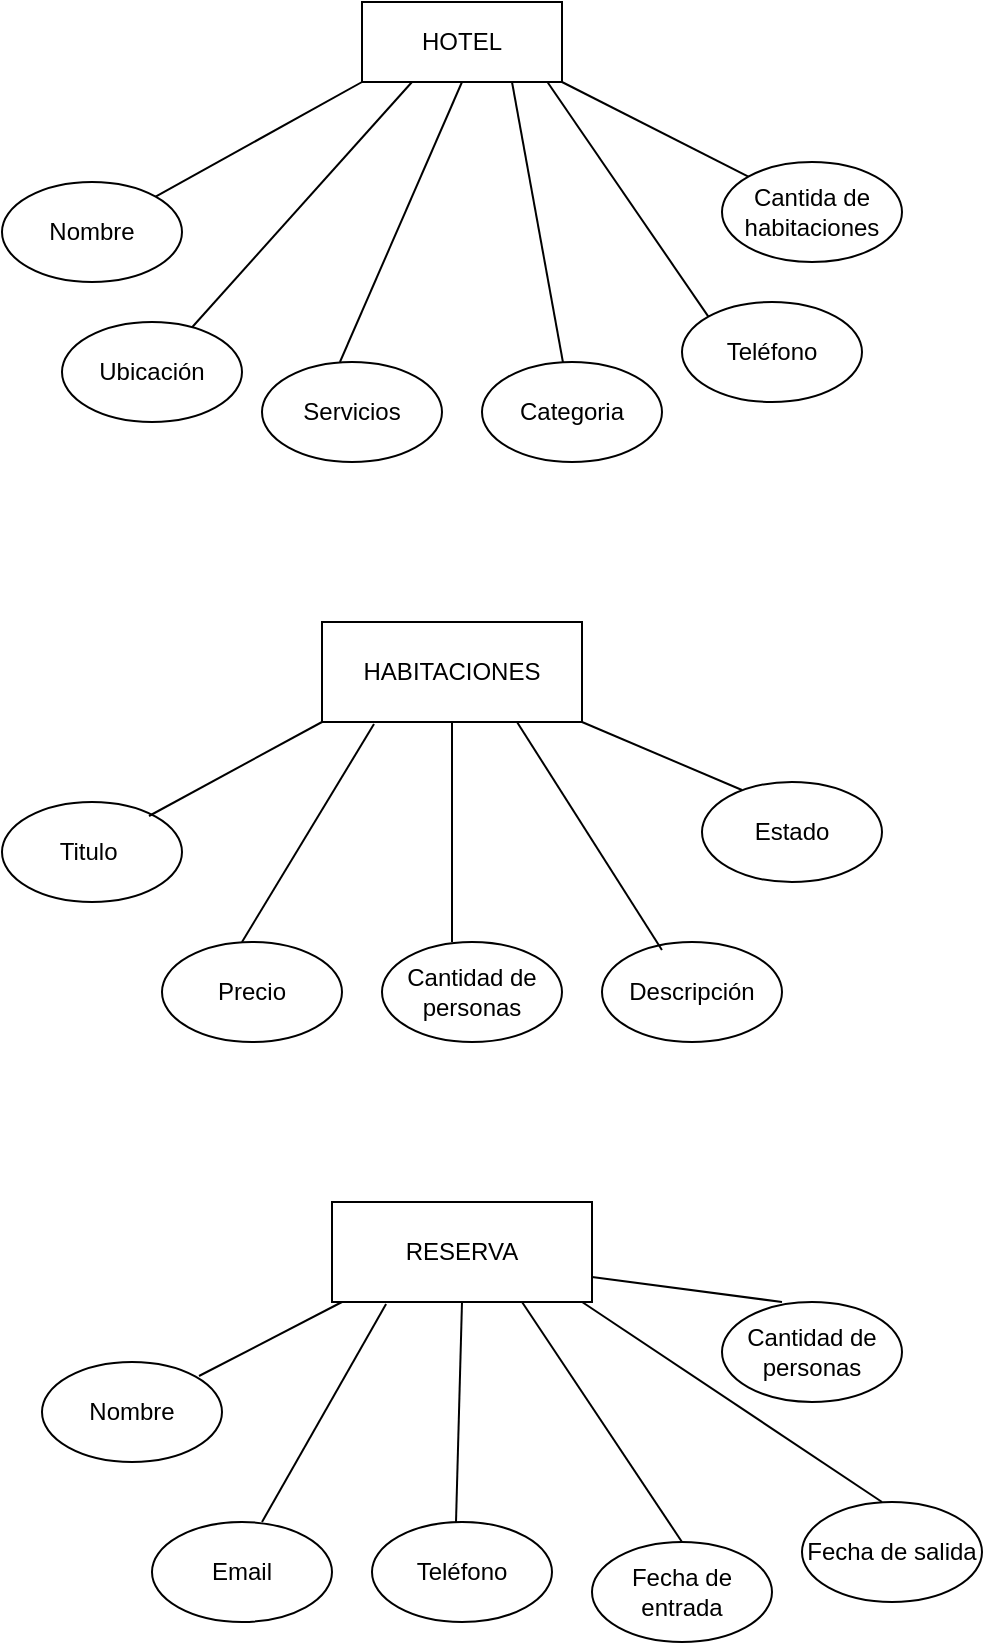 <mxfile>
    <diagram id="M5Lcu6ghYK4TTuQE4OxJ" name="Entidad-Atributos">
        <mxGraphModel dx="960" dy="269" grid="1" gridSize="10" guides="1" tooltips="1" connect="1" arrows="1" fold="1" page="1" pageScale="1" pageWidth="827" pageHeight="1169" math="0" shadow="0">
            <root>
                <mxCell id="0"/>
                <mxCell id="1" parent="0"/>
                <mxCell id="2" value="HOTEL" style="rounded=0;whiteSpace=wrap;html=1;" parent="1" vertex="1">
                    <mxGeometry x="280" y="170" width="100" height="40" as="geometry"/>
                </mxCell>
                <mxCell id="3" value="Nombre" style="ellipse;whiteSpace=wrap;html=1;" parent="1" vertex="1">
                    <mxGeometry x="100" y="260" width="90" height="50" as="geometry"/>
                </mxCell>
                <mxCell id="4" value="" style="endArrow=none;html=1;rounded=0;entryX=0;entryY=1;entryDx=0;entryDy=0;exitX=1;exitY=0;exitDx=0;exitDy=0;" parent="1" source="3" target="2" edge="1">
                    <mxGeometry width="50" height="50" relative="1" as="geometry">
                        <mxPoint x="180" y="280" as="sourcePoint"/>
                        <mxPoint x="270" y="240" as="targetPoint"/>
                        <Array as="points"/>
                    </mxGeometry>
                </mxCell>
                <mxCell id="5" value="Ubicación" style="ellipse;whiteSpace=wrap;html=1;" parent="1" vertex="1">
                    <mxGeometry x="130" y="330" width="90" height="50" as="geometry"/>
                </mxCell>
                <mxCell id="6" value="Servicios" style="ellipse;whiteSpace=wrap;html=1;" parent="1" vertex="1">
                    <mxGeometry x="230" y="350" width="90" height="50" as="geometry"/>
                </mxCell>
                <mxCell id="7" value="Categoria" style="ellipse;whiteSpace=wrap;html=1;" parent="1" vertex="1">
                    <mxGeometry x="340" y="350" width="90" height="50" as="geometry"/>
                </mxCell>
                <mxCell id="8" value="Teléfono" style="ellipse;whiteSpace=wrap;html=1;" parent="1" vertex="1">
                    <mxGeometry x="440" y="320" width="90" height="50" as="geometry"/>
                </mxCell>
                <mxCell id="9" value="Cantida de habitaciones" style="ellipse;whiteSpace=wrap;html=1;" parent="1" vertex="1">
                    <mxGeometry x="460" y="250" width="90" height="50" as="geometry"/>
                </mxCell>
                <mxCell id="10" value="" style="endArrow=none;html=1;rounded=0;entryX=0.25;entryY=1;entryDx=0;entryDy=0;" parent="1" source="5" target="2" edge="1">
                    <mxGeometry width="50" height="50" relative="1" as="geometry">
                        <mxPoint x="230" y="320" as="sourcePoint"/>
                        <mxPoint x="323" y="263" as="targetPoint"/>
                        <Array as="points"/>
                    </mxGeometry>
                </mxCell>
                <mxCell id="11" value="" style="endArrow=none;html=1;rounded=0;entryX=0.5;entryY=1;entryDx=0;entryDy=0;exitX=0.433;exitY=0;exitDx=0;exitDy=0;exitPerimeter=0;" parent="1" source="6" target="2" edge="1">
                    <mxGeometry width="50" height="50" relative="1" as="geometry">
                        <mxPoint x="330" y="320" as="sourcePoint"/>
                        <mxPoint x="423" y="263" as="targetPoint"/>
                        <Array as="points"/>
                    </mxGeometry>
                </mxCell>
                <mxCell id="12" value="" style="endArrow=none;html=1;rounded=0;entryX=0.75;entryY=1;entryDx=0;entryDy=0;" parent="1" source="7" target="2" edge="1">
                    <mxGeometry width="50" height="50" relative="1" as="geometry">
                        <mxPoint x="360" y="300" as="sourcePoint"/>
                        <mxPoint x="453" y="243" as="targetPoint"/>
                        <Array as="points"/>
                    </mxGeometry>
                </mxCell>
                <mxCell id="13" value="" style="endArrow=none;html=1;rounded=0;entryX=0.927;entryY=1;entryDx=0;entryDy=0;entryPerimeter=0;exitX=0;exitY=0;exitDx=0;exitDy=0;" parent="1" source="8" target="2" edge="1">
                    <mxGeometry width="50" height="50" relative="1" as="geometry">
                        <mxPoint x="440" y="290" as="sourcePoint"/>
                        <mxPoint x="513" y="203" as="targetPoint"/>
                        <Array as="points"/>
                    </mxGeometry>
                </mxCell>
                <mxCell id="14" value="" style="endArrow=none;html=1;rounded=0;exitX=1;exitY=1;exitDx=0;exitDy=0;entryX=0;entryY=0;entryDx=0;entryDy=0;" parent="1" source="2" target="9" edge="1">
                    <mxGeometry width="50" height="50" relative="1" as="geometry">
                        <mxPoint x="380" y="230" as="sourcePoint"/>
                        <mxPoint x="473" y="173" as="targetPoint"/>
                        <Array as="points"/>
                    </mxGeometry>
                </mxCell>
                <mxCell id="15" value="HABITACIONES" style="rounded=0;whiteSpace=wrap;html=1;" parent="1" vertex="1">
                    <mxGeometry x="260" y="480" width="130" height="50" as="geometry"/>
                </mxCell>
                <mxCell id="16" value="Titulo&amp;nbsp;" style="ellipse;whiteSpace=wrap;html=1;" parent="1" vertex="1">
                    <mxGeometry x="100" y="570" width="90" height="50" as="geometry"/>
                </mxCell>
                <mxCell id="17" value="Precio" style="ellipse;whiteSpace=wrap;html=1;" parent="1" vertex="1">
                    <mxGeometry x="180" y="640" width="90" height="50" as="geometry"/>
                </mxCell>
                <mxCell id="18" value="Cantidad de personas" style="ellipse;whiteSpace=wrap;html=1;" parent="1" vertex="1">
                    <mxGeometry x="290" y="640" width="90" height="50" as="geometry"/>
                </mxCell>
                <mxCell id="19" value="Descripción" style="ellipse;whiteSpace=wrap;html=1;" parent="1" vertex="1">
                    <mxGeometry x="400" y="640" width="90" height="50" as="geometry"/>
                </mxCell>
                <mxCell id="20" value="Estado" style="ellipse;whiteSpace=wrap;html=1;" parent="1" vertex="1">
                    <mxGeometry x="450" y="560" width="90" height="50" as="geometry"/>
                </mxCell>
                <mxCell id="21" value="" style="endArrow=none;html=1;rounded=0;entryX=0;entryY=1;entryDx=0;entryDy=0;exitX=1;exitY=0;exitDx=0;exitDy=0;" parent="1" target="15" edge="1">
                    <mxGeometry width="50" height="50" relative="1" as="geometry">
                        <mxPoint x="173.5" y="577" as="sourcePoint"/>
                        <mxPoint x="276.5" y="520" as="targetPoint"/>
                        <Array as="points"/>
                    </mxGeometry>
                </mxCell>
                <mxCell id="22" value="" style="endArrow=none;html=1;rounded=0;entryX=0.2;entryY=1.02;entryDx=0;entryDy=0;exitX=1;exitY=0;exitDx=0;exitDy=0;entryPerimeter=0;" parent="1" target="15" edge="1">
                    <mxGeometry width="50" height="50" relative="1" as="geometry">
                        <mxPoint x="220" y="640" as="sourcePoint"/>
                        <mxPoint x="323" y="583" as="targetPoint"/>
                        <Array as="points"/>
                    </mxGeometry>
                </mxCell>
                <mxCell id="23" value="" style="endArrow=none;html=1;rounded=0;entryX=0.5;entryY=1;entryDx=0;entryDy=0;" parent="1" target="15" edge="1">
                    <mxGeometry width="50" height="50" relative="1" as="geometry">
                        <mxPoint x="325" y="640" as="sourcePoint"/>
                        <mxPoint x="423" y="570" as="targetPoint"/>
                        <Array as="points"/>
                    </mxGeometry>
                </mxCell>
                <mxCell id="24" value="" style="endArrow=none;html=1;rounded=0;entryX=0.75;entryY=1;entryDx=0;entryDy=0;exitX=0.333;exitY=0.08;exitDx=0;exitDy=0;exitPerimeter=0;" parent="1" source="19" target="15" edge="1">
                    <mxGeometry width="50" height="50" relative="1" as="geometry">
                        <mxPoint x="420" y="630" as="sourcePoint"/>
                        <mxPoint x="517" y="585" as="targetPoint"/>
                        <Array as="points"/>
                    </mxGeometry>
                </mxCell>
                <mxCell id="25" value="" style="endArrow=none;html=1;rounded=0;exitX=0.433;exitY=0;exitDx=0;exitDy=0;exitPerimeter=0;entryX=0.222;entryY=0.08;entryDx=0;entryDy=0;entryPerimeter=0;" parent="1" target="20" edge="1">
                    <mxGeometry width="50" height="50" relative="1" as="geometry">
                        <mxPoint x="390" y="530" as="sourcePoint"/>
                        <mxPoint x="420" y="470" as="targetPoint"/>
                        <Array as="points"/>
                    </mxGeometry>
                </mxCell>
                <mxCell id="26" value="RESERVA" style="rounded=0;whiteSpace=wrap;html=1;" parent="1" vertex="1">
                    <mxGeometry x="265" y="770" width="130" height="50" as="geometry"/>
                </mxCell>
                <mxCell id="27" value="Nombre" style="ellipse;whiteSpace=wrap;html=1;" parent="1" vertex="1">
                    <mxGeometry x="120" y="850" width="90" height="50" as="geometry"/>
                </mxCell>
                <mxCell id="28" value="Email" style="ellipse;whiteSpace=wrap;html=1;" parent="1" vertex="1">
                    <mxGeometry x="175" y="930" width="90" height="50" as="geometry"/>
                </mxCell>
                <mxCell id="29" value="Teléfono" style="ellipse;whiteSpace=wrap;html=1;" parent="1" vertex="1">
                    <mxGeometry x="285" y="930" width="90" height="50" as="geometry"/>
                </mxCell>
                <mxCell id="30" value="Fecha de entrada" style="ellipse;whiteSpace=wrap;html=1;" parent="1" vertex="1">
                    <mxGeometry x="395" y="940" width="90" height="50" as="geometry"/>
                </mxCell>
                <mxCell id="31" value="Fecha de salida" style="ellipse;whiteSpace=wrap;html=1;" parent="1" vertex="1">
                    <mxGeometry x="500" y="920" width="90" height="50" as="geometry"/>
                </mxCell>
                <mxCell id="32" value="Cantidad de personas" style="ellipse;whiteSpace=wrap;html=1;" parent="1" vertex="1">
                    <mxGeometry x="460" y="820" width="90" height="50" as="geometry"/>
                </mxCell>
                <mxCell id="33" value="" style="endArrow=none;html=1;rounded=0;exitX=1;exitY=0;exitDx=0;exitDy=0;" parent="1" edge="1">
                    <mxGeometry width="50" height="50" relative="1" as="geometry">
                        <mxPoint x="198.5" y="857" as="sourcePoint"/>
                        <mxPoint x="270" y="820" as="targetPoint"/>
                        <Array as="points"/>
                    </mxGeometry>
                </mxCell>
                <mxCell id="34" value="" style="endArrow=none;html=1;rounded=0;entryX=0.208;entryY=1.02;entryDx=0;entryDy=0;exitX=1;exitY=0;exitDx=0;exitDy=0;entryPerimeter=0;" parent="1" target="26" edge="1">
                    <mxGeometry width="50" height="50" relative="1" as="geometry">
                        <mxPoint x="230" y="930" as="sourcePoint"/>
                        <mxPoint x="316.5" y="883" as="targetPoint"/>
                        <Array as="points"/>
                    </mxGeometry>
                </mxCell>
                <mxCell id="35" value="" style="endArrow=none;html=1;rounded=0;entryX=0.5;entryY=1;entryDx=0;entryDy=0;exitX=1;exitY=0;exitDx=0;exitDy=0;" parent="1" target="26" edge="1">
                    <mxGeometry width="50" height="50" relative="1" as="geometry">
                        <mxPoint x="327" y="930" as="sourcePoint"/>
                        <mxPoint x="413.5" y="883" as="targetPoint"/>
                        <Array as="points"/>
                    </mxGeometry>
                </mxCell>
                <mxCell id="36" value="" style="endArrow=none;html=1;rounded=0;exitX=1;exitY=0;exitDx=0;exitDy=0;" parent="1" edge="1">
                    <mxGeometry width="50" height="50" relative="1" as="geometry">
                        <mxPoint x="440" y="940" as="sourcePoint"/>
                        <mxPoint x="360" y="820" as="targetPoint"/>
                        <Array as="points"/>
                    </mxGeometry>
                </mxCell>
                <mxCell id="37" value="" style="endArrow=none;html=1;rounded=0;entryX=0.962;entryY=1;entryDx=0;entryDy=0;exitX=1;exitY=0;exitDx=0;exitDy=0;entryPerimeter=0;" parent="1" target="26" edge="1">
                    <mxGeometry width="50" height="50" relative="1" as="geometry">
                        <mxPoint x="540" y="920" as="sourcePoint"/>
                        <mxPoint x="626.5" y="873" as="targetPoint"/>
                        <Array as="points"/>
                    </mxGeometry>
                </mxCell>
                <mxCell id="38" value="" style="endArrow=none;html=1;rounded=0;entryX=1;entryY=0.75;entryDx=0;entryDy=0;exitX=1;exitY=0;exitDx=0;exitDy=0;" parent="1" target="26" edge="1">
                    <mxGeometry width="50" height="50" relative="1" as="geometry">
                        <mxPoint x="490" y="820" as="sourcePoint"/>
                        <mxPoint x="576.5" y="773" as="targetPoint"/>
                        <Array as="points"/>
                    </mxGeometry>
                </mxCell>
            </root>
        </mxGraphModel>
    </diagram>
    <diagram name="Relaciones" id="TgBDTpZg6xSAbD0jD8jw">
        <mxGraphModel dx="960" dy="779" grid="1" gridSize="10" guides="1" tooltips="1" connect="1" arrows="1" fold="1" page="1" pageScale="1" pageWidth="827" pageHeight="1169" math="0" shadow="0">
            <root>
                <mxCell id="0"/>
                <mxCell id="1" parent="0"/>
                <mxCell id="RQ8V5nxqRy7mhl66NAqg-1" value="" style="rounded=0;whiteSpace=wrap;html=1;" parent="1" vertex="1">
                    <mxGeometry x="90" y="90" width="120" height="60" as="geometry"/>
                </mxCell>
                <mxCell id="RQ8V5nxqRy7mhl66NAqg-2" value="&lt;font style=&quot;font-size: 14px;&quot;&gt;Hotel&lt;/font&gt;" style="text;whiteSpace=wrap;html=1;" parent="1" vertex="1">
                    <mxGeometry x="130" y="100" width="60" height="40" as="geometry"/>
                </mxCell>
                <mxCell id="RQ8V5nxqRy7mhl66NAqg-4" value="&lt;font style=&quot;font-size: 14px;&quot;&gt;Habitaciones&lt;/font&gt;" style="rounded=0;whiteSpace=wrap;html=1;" parent="1" vertex="1">
                    <mxGeometry x="600" y="90" width="120" height="60" as="geometry"/>
                </mxCell>
                <mxCell id="RQ8V5nxqRy7mhl66NAqg-6" value="Tiene" style="rhombus;whiteSpace=wrap;html=1;" parent="1" vertex="1">
                    <mxGeometry x="340" y="75" width="120" height="90" as="geometry"/>
                </mxCell>
                <mxCell id="RQ8V5nxqRy7mhl66NAqg-7" value="" style="endArrow=none;html=1;rounded=0;entryX=0;entryY=0.5;entryDx=0;entryDy=0;" parent="1" target="RQ8V5nxqRy7mhl66NAqg-6" edge="1">
                    <mxGeometry width="50" height="50" relative="1" as="geometry">
                        <mxPoint x="210" y="120" as="sourcePoint"/>
                        <mxPoint x="260" y="70" as="targetPoint"/>
                    </mxGeometry>
                </mxCell>
                <mxCell id="RQ8V5nxqRy7mhl66NAqg-8" value="" style="endArrow=none;html=1;rounded=0;entryX=0;entryY=0.5;entryDx=0;entryDy=0;" parent="1" target="RQ8V5nxqRy7mhl66NAqg-4" edge="1">
                    <mxGeometry width="50" height="50" relative="1" as="geometry">
                        <mxPoint x="460" y="119.5" as="sourcePoint"/>
                        <mxPoint x="590" y="119.5" as="targetPoint"/>
                    </mxGeometry>
                </mxCell>
                <mxCell id="RQ8V5nxqRy7mhl66NAqg-9" value="1" style="text;html=1;align=center;verticalAlign=middle;resizable=0;points=[];autosize=1;strokeColor=#6c8ebf;fillColor=#dae8fc;" parent="1" vertex="1">
                    <mxGeometry x="255" y="75" width="30" height="30" as="geometry"/>
                </mxCell>
                <mxCell id="RQ8V5nxqRy7mhl66NAqg-10" value="N" style="text;html=1;align=center;verticalAlign=middle;resizable=0;points=[];autosize=1;strokeColor=#6c8ebf;fillColor=#dae8fc;" parent="1" vertex="1">
                    <mxGeometry x="545" y="68" width="30" height="30" as="geometry"/>
                </mxCell>
                <mxCell id="RQ8V5nxqRy7mhl66NAqg-11" value="1" style="text;html=1;align=center;verticalAlign=middle;resizable=0;points=[];autosize=1;strokeColor=none;fillColor=none;" parent="1" vertex="1">
                    <mxGeometry x="545" y="150" width="30" height="30" as="geometry"/>
                </mxCell>
                <mxCell id="RQ8V5nxqRy7mhl66NAqg-12" value="1" style="text;html=1;align=center;verticalAlign=middle;resizable=0;points=[];autosize=1;strokeColor=none;fillColor=none;" parent="1" vertex="1">
                    <mxGeometry x="255" y="138" width="30" height="30" as="geometry"/>
                </mxCell>
                <mxCell id="RQ8V5nxqRy7mhl66NAqg-13" value="Habitaciones" style="rounded=0;whiteSpace=wrap;html=1;" parent="1" vertex="1">
                    <mxGeometry x="90" y="310" width="120" height="60" as="geometry"/>
                </mxCell>
                <mxCell id="nINFmZ4upaGsxwFY66Zy-1" value="&lt;span style=&quot;font-size: 14px;&quot;&gt;Reserva&lt;/span&gt;" style="rounded=0;whiteSpace=wrap;html=1;" parent="1" vertex="1">
                    <mxGeometry x="590" y="310" width="120" height="60" as="geometry"/>
                </mxCell>
                <mxCell id="nINFmZ4upaGsxwFY66Zy-2" value="Tiene" style="rhombus;whiteSpace=wrap;html=1;" parent="1" vertex="1">
                    <mxGeometry x="350" y="295" width="120" height="90" as="geometry"/>
                </mxCell>
                <mxCell id="nINFmZ4upaGsxwFY66Zy-3" value="" style="endArrow=none;html=1;rounded=0;entryX=0;entryY=0.5;entryDx=0;entryDy=0;" parent="1" edge="1">
                    <mxGeometry width="50" height="50" relative="1" as="geometry">
                        <mxPoint x="210" y="339.5" as="sourcePoint"/>
                        <mxPoint x="350" y="340" as="targetPoint"/>
                    </mxGeometry>
                </mxCell>
                <mxCell id="nINFmZ4upaGsxwFY66Zy-4" value="" style="endArrow=none;html=1;rounded=0;" parent="1" edge="1">
                    <mxGeometry width="50" height="50" relative="1" as="geometry">
                        <mxPoint x="470" y="339.5" as="sourcePoint"/>
                        <mxPoint x="590" y="340" as="targetPoint"/>
                    </mxGeometry>
                </mxCell>
                <mxCell id="nINFmZ4upaGsxwFY66Zy-5" value="1" style="text;html=1;align=center;verticalAlign=middle;resizable=0;points=[];autosize=1;strokeColor=none;fillColor=none;" parent="1" vertex="1">
                    <mxGeometry x="245" y="298" width="30" height="30" as="geometry"/>
                </mxCell>
                <mxCell id="nINFmZ4upaGsxwFY66Zy-6" value="N" style="text;html=1;align=center;verticalAlign=middle;resizable=0;points=[];autosize=1;strokeColor=#6c8ebf;fillColor=#dae8fc;" parent="1" vertex="1">
                    <mxGeometry x="525" y="298" width="30" height="30" as="geometry"/>
                </mxCell>
                <mxCell id="nINFmZ4upaGsxwFY66Zy-7" value="1" style="text;html=1;align=center;verticalAlign=middle;resizable=0;points=[];autosize=1;strokeColor=none;fillColor=none;" parent="1" vertex="1">
                    <mxGeometry x="525" y="360" width="30" height="30" as="geometry"/>
                </mxCell>
                <mxCell id="nINFmZ4upaGsxwFY66Zy-8" value="1" style="text;html=1;align=center;verticalAlign=middle;resizable=0;points=[];autosize=1;strokeColor=none;fillColor=none;" parent="1" vertex="1">
                    <mxGeometry x="245" y="360" width="30" height="30" as="geometry"/>
                </mxCell>
                <mxCell id="cprOxRTD1XyZ3Y9TxpE7-1" value="" style="endArrow=classic;html=1;rounded=0;" parent="1" edge="1">
                    <mxGeometry width="50" height="50" relative="1" as="geometry">
                        <mxPoint x="310" y="50" as="sourcePoint"/>
                        <mxPoint x="500" y="50" as="targetPoint"/>
                    </mxGeometry>
                </mxCell>
                <mxCell id="cprOxRTD1XyZ3Y9TxpE7-2" value="" style="endArrow=classic;html=1;rounded=0;" parent="1" edge="1">
                    <mxGeometry width="50" height="50" relative="1" as="geometry">
                        <mxPoint x="520" y="200" as="sourcePoint"/>
                        <mxPoint x="300" y="200" as="targetPoint"/>
                    </mxGeometry>
                </mxCell>
                <mxCell id="cprOxRTD1XyZ3Y9TxpE7-3" value="" style="endArrow=classic;html=1;rounded=0;" parent="1" edge="1">
                    <mxGeometry width="50" height="50" relative="1" as="geometry">
                        <mxPoint x="300" y="280" as="sourcePoint"/>
                        <mxPoint x="490" y="280" as="targetPoint"/>
                    </mxGeometry>
                </mxCell>
                <mxCell id="cprOxRTD1XyZ3Y9TxpE7-4" value="" style="endArrow=classic;html=1;rounded=0;" parent="1" edge="1">
                    <mxGeometry width="50" height="50" relative="1" as="geometry">
                        <mxPoint x="510" y="420" as="sourcePoint"/>
                        <mxPoint x="290" y="420" as="targetPoint"/>
                    </mxGeometry>
                </mxCell>
                <mxCell id="hi886D_F6AZuHHmQrvIG-6" value="Hotel" style="shape=table;startSize=30;container=1;collapsible=0;childLayout=tableLayout;fixedRows=1;rowLines=0;fontStyle=0;strokeColor=default;fontSize=16;" parent="1" vertex="1">
                    <mxGeometry x="180" y="580" width="278" height="240" as="geometry"/>
                </mxCell>
                <mxCell id="hi886D_F6AZuHHmQrvIG-7" value="" style="shape=tableRow;horizontal=0;startSize=0;swimlaneHead=0;swimlaneBody=0;top=0;left=0;bottom=0;right=0;collapsible=0;dropTarget=0;fillColor=none;points=[[0,0.5],[1,0.5]];portConstraint=eastwest;strokeColor=inherit;fontSize=16;" parent="hi886D_F6AZuHHmQrvIG-6" vertex="1">
                    <mxGeometry y="30" width="278" height="20" as="geometry"/>
                </mxCell>
                <mxCell id="hi886D_F6AZuHHmQrvIG-8" value="&lt;b&gt;PK&lt;/b&gt;" style="shape=partialRectangle;html=1;whiteSpace=wrap;connectable=0;fillColor=none;top=0;left=0;bottom=0;right=0;overflow=hidden;pointerEvents=1;strokeColor=inherit;fontSize=16;" parent="hi886D_F6AZuHHmQrvIG-7" vertex="1">
                    <mxGeometry width="56" height="20" as="geometry">
                        <mxRectangle width="56" height="20" as="alternateBounds"/>
                    </mxGeometry>
                </mxCell>
                <mxCell id="hi886D_F6AZuHHmQrvIG-9" value="&lt;u&gt;&lt;b&gt;id_hotel (INT)&lt;/b&gt;&lt;/u&gt;" style="shape=partialRectangle;html=1;whiteSpace=wrap;connectable=0;fillColor=none;top=0;left=0;bottom=0;right=0;align=left;spacingLeft=6;overflow=hidden;strokeColor=inherit;fontSize=16;" parent="hi886D_F6AZuHHmQrvIG-7" vertex="1">
                    <mxGeometry x="56" width="222" height="20" as="geometry">
                        <mxRectangle width="222" height="20" as="alternateBounds"/>
                    </mxGeometry>
                </mxCell>
                <mxCell id="hi886D_F6AZuHHmQrvIG-10" value="" style="shape=tableRow;horizontal=0;startSize=0;swimlaneHead=0;swimlaneBody=0;top=0;left=0;bottom=0;right=0;collapsible=0;dropTarget=0;fillColor=none;points=[[0,0.5],[1,0.5]];portConstraint=eastwest;strokeColor=inherit;fontSize=16;" parent="hi886D_F6AZuHHmQrvIG-6" vertex="1">
                    <mxGeometry y="50" width="278" height="20" as="geometry"/>
                </mxCell>
                <mxCell id="hi886D_F6AZuHHmQrvIG-11" value="" style="shape=partialRectangle;html=1;whiteSpace=wrap;connectable=0;fillColor=none;top=0;left=0;bottom=0;right=0;overflow=hidden;strokeColor=inherit;fontSize=16;" parent="hi886D_F6AZuHHmQrvIG-10" vertex="1">
                    <mxGeometry width="56" height="20" as="geometry">
                        <mxRectangle width="56" height="20" as="alternateBounds"/>
                    </mxGeometry>
                </mxCell>
                <mxCell id="hi886D_F6AZuHHmQrvIG-12" value="nombre (VARCHAR&amp;nbsp; 50)" style="shape=partialRectangle;html=1;whiteSpace=wrap;connectable=0;fillColor=none;top=0;left=0;bottom=0;right=0;align=left;spacingLeft=6;overflow=hidden;strokeColor=inherit;fontSize=16;" parent="hi886D_F6AZuHHmQrvIG-10" vertex="1">
                    <mxGeometry x="56" width="222" height="20" as="geometry">
                        <mxRectangle width="222" height="20" as="alternateBounds"/>
                    </mxGeometry>
                </mxCell>
                <mxCell id="hi886D_F6AZuHHmQrvIG-13" value="" style="shape=tableRow;horizontal=0;startSize=0;swimlaneHead=0;swimlaneBody=0;top=0;left=0;bottom=0;right=0;collapsible=0;dropTarget=0;fillColor=none;points=[[0,0.5],[1,0.5]];portConstraint=eastwest;strokeColor=inherit;fontSize=16;" parent="hi886D_F6AZuHHmQrvIG-6" vertex="1">
                    <mxGeometry y="70" width="278" height="30" as="geometry"/>
                </mxCell>
                <mxCell id="hi886D_F6AZuHHmQrvIG-14" value="" style="shape=partialRectangle;html=1;whiteSpace=wrap;connectable=0;fillColor=none;top=0;left=0;bottom=0;right=0;overflow=hidden;strokeColor=inherit;fontSize=16;" parent="hi886D_F6AZuHHmQrvIG-13" vertex="1">
                    <mxGeometry width="56" height="30" as="geometry">
                        <mxRectangle width="56" height="30" as="alternateBounds"/>
                    </mxGeometry>
                </mxCell>
                <mxCell id="hi886D_F6AZuHHmQrvIG-15" value="ubicación (VARCHAR 50)" style="shape=partialRectangle;html=1;whiteSpace=wrap;connectable=0;fillColor=none;top=0;left=0;bottom=0;right=0;align=left;spacingLeft=6;overflow=hidden;strokeColor=inherit;fontSize=16;" parent="hi886D_F6AZuHHmQrvIG-13" vertex="1">
                    <mxGeometry x="56" width="222" height="30" as="geometry">
                        <mxRectangle width="222" height="30" as="alternateBounds"/>
                    </mxGeometry>
                </mxCell>
                <mxCell id="s4g-nFfuTIHbZDl78kR9-2" value="" style="shape=tableRow;horizontal=0;startSize=0;swimlaneHead=0;swimlaneBody=0;top=0;left=0;bottom=0;right=0;collapsible=0;dropTarget=0;fillColor=none;points=[[0,0.5],[1,0.5]];portConstraint=eastwest;strokeColor=inherit;fontSize=16;" parent="hi886D_F6AZuHHmQrvIG-6" vertex="1">
                    <mxGeometry y="100" width="278" height="30" as="geometry"/>
                </mxCell>
                <mxCell id="s4g-nFfuTIHbZDl78kR9-3" value="" style="shape=partialRectangle;html=1;whiteSpace=wrap;connectable=0;fillColor=none;top=0;left=0;bottom=0;right=0;overflow=hidden;strokeColor=inherit;fontSize=16;" parent="s4g-nFfuTIHbZDl78kR9-2" vertex="1">
                    <mxGeometry width="56" height="30" as="geometry">
                        <mxRectangle width="56" height="30" as="alternateBounds"/>
                    </mxGeometry>
                </mxCell>
                <mxCell id="s4g-nFfuTIHbZDl78kR9-4" value="servicios(VARCHAR 150)" style="shape=partialRectangle;html=1;whiteSpace=wrap;connectable=0;fillColor=none;top=0;left=0;bottom=0;right=0;align=left;spacingLeft=6;overflow=hidden;strokeColor=inherit;fontSize=16;" parent="s4g-nFfuTIHbZDl78kR9-2" vertex="1">
                    <mxGeometry x="56" width="222" height="30" as="geometry">
                        <mxRectangle width="222" height="30" as="alternateBounds"/>
                    </mxGeometry>
                </mxCell>
                <mxCell id="W7JC0FGTdWwCXN0vXKJG-1" value="categoria (VARCHAR 50)" style="shape=partialRectangle;html=1;whiteSpace=wrap;connectable=0;fillColor=none;top=0;left=0;bottom=0;right=0;align=left;spacingLeft=6;overflow=hidden;strokeColor=inherit;fontSize=16;" parent="1" vertex="1">
                    <mxGeometry x="240" y="710" width="192" height="30" as="geometry">
                        <mxRectangle width="192" height="30" as="alternateBounds"/>
                    </mxGeometry>
                </mxCell>
                <mxCell id="1mROLnw1CHABpLldJk-L-2" value="teléfono (VARCHAR 20)" style="shape=partialRectangle;html=1;whiteSpace=wrap;connectable=0;fillColor=none;top=0;left=0;bottom=0;right=0;align=left;spacingLeft=6;overflow=hidden;strokeColor=inherit;fontSize=16;" parent="1" vertex="1">
                    <mxGeometry x="245" y="740" width="192" height="30" as="geometry">
                        <mxRectangle width="192" height="30" as="alternateBounds"/>
                    </mxGeometry>
                </mxCell>
                <mxCell id="rrziq-NU7HGIITXFIfw3-1" value="cantidad_habitaciones (INT)" style="shape=partialRectangle;html=1;whiteSpace=wrap;connectable=0;fillColor=none;top=0;left=0;bottom=0;right=0;align=left;spacingLeft=6;overflow=hidden;strokeColor=inherit;fontSize=16;" parent="1" vertex="1">
                    <mxGeometry x="240" y="770" width="230" height="30" as="geometry">
                        <mxRectangle width="192" height="30" as="alternateBounds"/>
                    </mxGeometry>
                </mxCell>
                <mxCell id="uO4QV5dqB0JAfxWj99dK-5" value="" style="line;strokeWidth=4;html=1;perimeter=backbonePerimeter;points=[];outlineConnect=0;rotation=-90;" parent="1" vertex="1">
                    <mxGeometry x="130" y="710" width="210" height="10" as="geometry"/>
                </mxCell>
                <mxCell id="E9QCLlrzz1mhbUktbQry-1" value="" style="endArrow=classic;html=1;entryX=0;entryY=0.5;entryDx=0;entryDy=0;" parent="1" target="uO4QV5dqB0JAfxWj99dK-10" edge="1">
                    <mxGeometry width="50" height="50" relative="1" as="geometry">
                        <mxPoint x="458" y="630" as="sourcePoint"/>
                        <mxPoint x="508" y="580" as="targetPoint"/>
                    </mxGeometry>
                </mxCell>
                <mxCell id="uO4QV5dqB0JAfxWj99dK-6" value="Habitaciones" style="shape=table;startSize=25;container=1;collapsible=0;childLayout=tableLayout;fixedRows=1;rowLines=0;fontStyle=0;strokeColor=default;fontSize=16;" parent="1" vertex="1">
                    <mxGeometry x="610" y="615" width="279" height="210" as="geometry"/>
                </mxCell>
                <mxCell id="uO4QV5dqB0JAfxWj99dK-7" value="" style="shape=tableRow;horizontal=0;startSize=0;swimlaneHead=0;swimlaneBody=0;top=0;left=0;bottom=0;right=0;collapsible=0;dropTarget=0;fillColor=none;points=[[0,0.5],[1,0.5]];portConstraint=eastwest;strokeColor=inherit;fontSize=16;" parent="uO4QV5dqB0JAfxWj99dK-6" vertex="1">
                    <mxGeometry y="25" width="279" height="20" as="geometry"/>
                </mxCell>
                <mxCell id="uO4QV5dqB0JAfxWj99dK-8" value="&lt;b&gt;PK&lt;/b&gt;" style="shape=partialRectangle;html=1;whiteSpace=wrap;connectable=0;fillColor=none;top=0;left=0;bottom=0;right=0;overflow=hidden;pointerEvents=1;strokeColor=inherit;fontSize=16;" parent="uO4QV5dqB0JAfxWj99dK-7" vertex="1">
                    <mxGeometry width="56" height="20" as="geometry">
                        <mxRectangle width="56" height="20" as="alternateBounds"/>
                    </mxGeometry>
                </mxCell>
                <mxCell id="uO4QV5dqB0JAfxWj99dK-9" value="&lt;u&gt;&lt;b&gt;id_habitacion (INT)&lt;/b&gt;&lt;/u&gt;" style="shape=partialRectangle;html=1;whiteSpace=wrap;connectable=0;fillColor=none;top=0;left=0;bottom=0;right=0;align=left;spacingLeft=6;overflow=hidden;strokeColor=inherit;fontSize=16;" parent="uO4QV5dqB0JAfxWj99dK-7" vertex="1">
                    <mxGeometry x="56" width="223" height="20" as="geometry">
                        <mxRectangle width="223" height="20" as="alternateBounds"/>
                    </mxGeometry>
                </mxCell>
                <mxCell id="uO4QV5dqB0JAfxWj99dK-10" value="" style="shape=tableRow;horizontal=0;startSize=0;swimlaneHead=0;swimlaneBody=0;top=0;left=0;bottom=0;right=0;collapsible=0;dropTarget=0;fillColor=none;points=[[0,0.5],[1,0.5]];portConstraint=eastwest;strokeColor=inherit;fontSize=16;" parent="uO4QV5dqB0JAfxWj99dK-6" vertex="1">
                    <mxGeometry y="45" width="279" height="20" as="geometry"/>
                </mxCell>
                <mxCell id="uO4QV5dqB0JAfxWj99dK-11" value="&lt;b&gt;FK&lt;/b&gt;" style="shape=partialRectangle;html=1;whiteSpace=wrap;connectable=0;fillColor=none;top=0;left=0;bottom=0;right=0;overflow=hidden;strokeColor=inherit;fontSize=16;" parent="uO4QV5dqB0JAfxWj99dK-10" vertex="1">
                    <mxGeometry width="56" height="20" as="geometry">
                        <mxRectangle width="56" height="20" as="alternateBounds"/>
                    </mxGeometry>
                </mxCell>
                <mxCell id="uO4QV5dqB0JAfxWj99dK-12" value="&lt;b&gt;&lt;u&gt;id_hotel (INT)&lt;/u&gt;&lt;/b&gt;" style="shape=partialRectangle;html=1;whiteSpace=wrap;connectable=0;fillColor=none;top=0;left=0;bottom=0;right=0;align=left;spacingLeft=6;overflow=hidden;strokeColor=inherit;fontSize=16;" parent="uO4QV5dqB0JAfxWj99dK-10" vertex="1">
                    <mxGeometry x="56" width="223" height="20" as="geometry">
                        <mxRectangle width="223" height="20" as="alternateBounds"/>
                    </mxGeometry>
                </mxCell>
                <mxCell id="uO4QV5dqB0JAfxWj99dK-13" value="" style="shape=tableRow;horizontal=0;startSize=0;swimlaneHead=0;swimlaneBody=0;top=0;left=0;bottom=0;right=0;collapsible=0;dropTarget=0;fillColor=none;points=[[0,0.5],[1,0.5]];portConstraint=eastwest;strokeColor=inherit;fontSize=16;" parent="uO4QV5dqB0JAfxWj99dK-6" vertex="1">
                    <mxGeometry y="65" width="279" height="30" as="geometry"/>
                </mxCell>
                <mxCell id="uO4QV5dqB0JAfxWj99dK-14" value="" style="shape=partialRectangle;html=1;whiteSpace=wrap;connectable=0;fillColor=none;top=0;left=0;bottom=0;right=0;overflow=hidden;strokeColor=inherit;fontSize=16;" parent="uO4QV5dqB0JAfxWj99dK-13" vertex="1">
                    <mxGeometry width="56" height="30" as="geometry">
                        <mxRectangle width="56" height="30" as="alternateBounds"/>
                    </mxGeometry>
                </mxCell>
                <mxCell id="uO4QV5dqB0JAfxWj99dK-15" value="titulo (VARCHAR 50)" style="shape=partialRectangle;html=1;whiteSpace=wrap;connectable=0;fillColor=none;top=0;left=0;bottom=0;right=0;align=left;spacingLeft=6;overflow=hidden;strokeColor=inherit;fontSize=16;" parent="uO4QV5dqB0JAfxWj99dK-13" vertex="1">
                    <mxGeometry x="56" width="223" height="30" as="geometry">
                        <mxRectangle width="223" height="30" as="alternateBounds"/>
                    </mxGeometry>
                </mxCell>
                <mxCell id="uO4QV5dqB0JAfxWj99dK-16" value="" style="shape=tableRow;horizontal=0;startSize=0;swimlaneHead=0;swimlaneBody=0;top=0;left=0;bottom=0;right=0;collapsible=0;dropTarget=0;fillColor=none;points=[[0,0.5],[1,0.5]];portConstraint=eastwest;strokeColor=inherit;fontSize=16;" parent="uO4QV5dqB0JAfxWj99dK-6" vertex="1">
                    <mxGeometry y="95" width="279" height="30" as="geometry"/>
                </mxCell>
                <mxCell id="uO4QV5dqB0JAfxWj99dK-17" value="" style="shape=partialRectangle;html=1;whiteSpace=wrap;connectable=0;fillColor=none;top=0;left=0;bottom=0;right=0;overflow=hidden;strokeColor=inherit;fontSize=16;" parent="uO4QV5dqB0JAfxWj99dK-16" vertex="1">
                    <mxGeometry width="56" height="30" as="geometry">
                        <mxRectangle width="56" height="30" as="alternateBounds"/>
                    </mxGeometry>
                </mxCell>
                <mxCell id="uO4QV5dqB0JAfxWj99dK-18" value="precio (DECIMAL)" style="shape=partialRectangle;html=1;whiteSpace=wrap;connectable=0;fillColor=none;top=0;left=0;bottom=0;right=0;align=left;spacingLeft=6;overflow=hidden;strokeColor=inherit;fontSize=16;" parent="uO4QV5dqB0JAfxWj99dK-16" vertex="1">
                    <mxGeometry x="56" width="223" height="30" as="geometry">
                        <mxRectangle width="223" height="30" as="alternateBounds"/>
                    </mxGeometry>
                </mxCell>
                <mxCell id="RfSrlqHaKMbhKm9TlYOM-1" value="" style="shape=tableRow;horizontal=0;startSize=0;swimlaneHead=0;swimlaneBody=0;top=0;left=0;bottom=0;right=0;collapsible=0;dropTarget=0;fillColor=none;points=[[0,0.5],[1,0.5]];portConstraint=eastwest;strokeColor=inherit;fontSize=16;" parent="uO4QV5dqB0JAfxWj99dK-6" vertex="1">
                    <mxGeometry y="125" width="279" height="20" as="geometry"/>
                </mxCell>
                <mxCell id="RfSrlqHaKMbhKm9TlYOM-2" value="" style="shape=partialRectangle;html=1;whiteSpace=wrap;connectable=0;fillColor=none;top=0;left=0;bottom=0;right=0;overflow=hidden;strokeColor=inherit;fontSize=16;" parent="RfSrlqHaKMbhKm9TlYOM-1" vertex="1">
                    <mxGeometry width="56" height="20" as="geometry">
                        <mxRectangle width="56" height="20" as="alternateBounds"/>
                    </mxGeometry>
                </mxCell>
                <mxCell id="RfSrlqHaKMbhKm9TlYOM-3" value="cantidad_personas (INT)" style="shape=partialRectangle;html=1;whiteSpace=wrap;connectable=0;fillColor=none;top=0;left=0;bottom=0;right=0;align=left;spacingLeft=6;overflow=hidden;strokeColor=inherit;fontSize=16;" parent="RfSrlqHaKMbhKm9TlYOM-1" vertex="1">
                    <mxGeometry x="56" width="223" height="20" as="geometry">
                        <mxRectangle width="223" height="20" as="alternateBounds"/>
                    </mxGeometry>
                </mxCell>
                <mxCell id="JT7fvNtyn5DQ277zkzaM-1" value="" style="shape=tableRow;horizontal=0;startSize=0;swimlaneHead=0;swimlaneBody=0;top=0;left=0;bottom=0;right=0;collapsible=0;dropTarget=0;fillColor=none;points=[[0,0.5],[1,0.5]];portConstraint=eastwest;strokeColor=inherit;fontSize=16;" parent="uO4QV5dqB0JAfxWj99dK-6" vertex="1">
                    <mxGeometry y="145" width="279" height="30" as="geometry"/>
                </mxCell>
                <mxCell id="JT7fvNtyn5DQ277zkzaM-2" value="" style="shape=partialRectangle;html=1;whiteSpace=wrap;connectable=0;fillColor=none;top=0;left=0;bottom=0;right=0;overflow=hidden;strokeColor=inherit;fontSize=16;" parent="JT7fvNtyn5DQ277zkzaM-1" vertex="1">
                    <mxGeometry width="56" height="30" as="geometry">
                        <mxRectangle width="56" height="30" as="alternateBounds"/>
                    </mxGeometry>
                </mxCell>
                <mxCell id="JT7fvNtyn5DQ277zkzaM-3" value="descripcion (TEXT)" style="shape=partialRectangle;html=1;whiteSpace=wrap;connectable=0;fillColor=none;top=0;left=0;bottom=0;right=0;align=left;spacingLeft=6;overflow=hidden;strokeColor=inherit;fontSize=16;" parent="JT7fvNtyn5DQ277zkzaM-1" vertex="1">
                    <mxGeometry x="56" width="223" height="30" as="geometry">
                        <mxRectangle width="223" height="30" as="alternateBounds"/>
                    </mxGeometry>
                </mxCell>
                <mxCell id="i-EBLwyvAAWgkTN1wCGx-1" value="" style="shape=tableRow;horizontal=0;startSize=0;swimlaneHead=0;swimlaneBody=0;top=0;left=0;bottom=0;right=0;collapsible=0;dropTarget=0;fillColor=none;points=[[0,0.5],[1,0.5]];portConstraint=eastwest;strokeColor=inherit;fontSize=16;" parent="uO4QV5dqB0JAfxWj99dK-6" vertex="1">
                    <mxGeometry y="175" width="279" height="30" as="geometry"/>
                </mxCell>
                <mxCell id="i-EBLwyvAAWgkTN1wCGx-2" value="" style="shape=partialRectangle;html=1;whiteSpace=wrap;connectable=0;fillColor=none;top=0;left=0;bottom=0;right=0;overflow=hidden;strokeColor=inherit;fontSize=16;" parent="i-EBLwyvAAWgkTN1wCGx-1" vertex="1">
                    <mxGeometry width="56" height="30" as="geometry">
                        <mxRectangle width="56" height="30" as="alternateBounds"/>
                    </mxGeometry>
                </mxCell>
                <mxCell id="i-EBLwyvAAWgkTN1wCGx-3" value="estado (BOOLEAN)" style="shape=partialRectangle;html=1;whiteSpace=wrap;connectable=0;fillColor=none;top=0;left=0;bottom=0;right=0;align=left;spacingLeft=6;overflow=hidden;strokeColor=inherit;fontSize=16;" parent="i-EBLwyvAAWgkTN1wCGx-1" vertex="1">
                    <mxGeometry x="56" width="223" height="30" as="geometry">
                        <mxRectangle width="223" height="30" as="alternateBounds"/>
                    </mxGeometry>
                </mxCell>
                <mxCell id="i-EBLwyvAAWgkTN1wCGx-27" value="Reservas" style="shape=table;startSize=25;container=1;collapsible=0;childLayout=tableLayout;fixedRows=1;rowLines=0;fontStyle=0;strokeColor=default;fontSize=16;" parent="1" vertex="1">
                    <mxGeometry x="993" y="750" width="270" height="240" as="geometry"/>
                </mxCell>
                <mxCell id="i-EBLwyvAAWgkTN1wCGx-28" value="" style="shape=tableRow;horizontal=0;startSize=0;swimlaneHead=0;swimlaneBody=0;top=0;left=0;bottom=0;right=0;collapsible=0;dropTarget=0;fillColor=none;points=[[0,0.5],[1,0.5]];portConstraint=eastwest;strokeColor=inherit;fontSize=16;" parent="i-EBLwyvAAWgkTN1wCGx-27" vertex="1">
                    <mxGeometry y="25" width="270" height="20" as="geometry"/>
                </mxCell>
                <mxCell id="i-EBLwyvAAWgkTN1wCGx-29" value="&lt;b&gt;PK&lt;/b&gt;" style="shape=partialRectangle;html=1;whiteSpace=wrap;connectable=0;fillColor=none;top=0;left=0;bottom=0;right=0;overflow=hidden;pointerEvents=1;strokeColor=inherit;fontSize=16;" parent="i-EBLwyvAAWgkTN1wCGx-28" vertex="1">
                    <mxGeometry width="54" height="20" as="geometry">
                        <mxRectangle width="54" height="20" as="alternateBounds"/>
                    </mxGeometry>
                </mxCell>
                <mxCell id="i-EBLwyvAAWgkTN1wCGx-30" value="&lt;b&gt;&lt;u&gt;id_reserva (INT)&lt;/u&gt;&lt;/b&gt;" style="shape=partialRectangle;html=1;whiteSpace=wrap;connectable=0;fillColor=none;top=0;left=0;bottom=0;right=0;align=left;spacingLeft=6;overflow=hidden;strokeColor=inherit;fontSize=16;" parent="i-EBLwyvAAWgkTN1wCGx-28" vertex="1">
                    <mxGeometry x="54" width="216" height="20" as="geometry">
                        <mxRectangle width="216" height="20" as="alternateBounds"/>
                    </mxGeometry>
                </mxCell>
                <mxCell id="i-EBLwyvAAWgkTN1wCGx-31" value="" style="shape=tableRow;horizontal=0;startSize=0;swimlaneHead=0;swimlaneBody=0;top=0;left=0;bottom=0;right=0;collapsible=0;dropTarget=0;fillColor=none;points=[[0,0.5],[1,0.5]];portConstraint=eastwest;strokeColor=inherit;fontSize=16;" parent="i-EBLwyvAAWgkTN1wCGx-27" vertex="1">
                    <mxGeometry y="45" width="270" height="20" as="geometry"/>
                </mxCell>
                <mxCell id="i-EBLwyvAAWgkTN1wCGx-32" value="&lt;b&gt;FK&lt;/b&gt;" style="shape=partialRectangle;html=1;whiteSpace=wrap;connectable=0;fillColor=none;top=0;left=0;bottom=0;right=0;overflow=hidden;strokeColor=inherit;fontSize=16;" parent="i-EBLwyvAAWgkTN1wCGx-31" vertex="1">
                    <mxGeometry width="54" height="20" as="geometry">
                        <mxRectangle width="54" height="20" as="alternateBounds"/>
                    </mxGeometry>
                </mxCell>
                <mxCell id="i-EBLwyvAAWgkTN1wCGx-33" value="&lt;b&gt;&lt;u&gt;id_habitacion (INT)&lt;/u&gt;&lt;/b&gt;" style="shape=partialRectangle;html=1;whiteSpace=wrap;connectable=0;fillColor=none;top=0;left=0;bottom=0;right=0;align=left;spacingLeft=6;overflow=hidden;strokeColor=inherit;fontSize=16;" parent="i-EBLwyvAAWgkTN1wCGx-31" vertex="1">
                    <mxGeometry x="54" width="216" height="20" as="geometry">
                        <mxRectangle width="216" height="20" as="alternateBounds"/>
                    </mxGeometry>
                </mxCell>
                <mxCell id="i-EBLwyvAAWgkTN1wCGx-34" value="" style="shape=tableRow;horizontal=0;startSize=0;swimlaneHead=0;swimlaneBody=0;top=0;left=0;bottom=0;right=0;collapsible=0;dropTarget=0;fillColor=none;points=[[0,0.5],[1,0.5]];portConstraint=eastwest;strokeColor=inherit;fontSize=16;" parent="i-EBLwyvAAWgkTN1wCGx-27" vertex="1">
                    <mxGeometry y="65" width="270" height="30" as="geometry"/>
                </mxCell>
                <mxCell id="i-EBLwyvAAWgkTN1wCGx-35" value="" style="shape=partialRectangle;html=1;whiteSpace=wrap;connectable=0;fillColor=none;top=0;left=0;bottom=0;right=0;overflow=hidden;strokeColor=inherit;fontSize=16;" parent="i-EBLwyvAAWgkTN1wCGx-34" vertex="1">
                    <mxGeometry width="54" height="30" as="geometry">
                        <mxRectangle width="54" height="30" as="alternateBounds"/>
                    </mxGeometry>
                </mxCell>
                <mxCell id="i-EBLwyvAAWgkTN1wCGx-36" value="nombre (VARCHAR 100)" style="shape=partialRectangle;html=1;whiteSpace=wrap;connectable=0;fillColor=none;top=0;left=0;bottom=0;right=0;align=left;spacingLeft=6;overflow=hidden;strokeColor=inherit;fontSize=16;" parent="i-EBLwyvAAWgkTN1wCGx-34" vertex="1">
                    <mxGeometry x="54" width="216" height="30" as="geometry">
                        <mxRectangle width="216" height="30" as="alternateBounds"/>
                    </mxGeometry>
                </mxCell>
                <mxCell id="i-EBLwyvAAWgkTN1wCGx-37" value="" style="shape=tableRow;horizontal=0;startSize=0;swimlaneHead=0;swimlaneBody=0;top=0;left=0;bottom=0;right=0;collapsible=0;dropTarget=0;fillColor=none;points=[[0,0.5],[1,0.5]];portConstraint=eastwest;strokeColor=inherit;fontSize=16;" parent="i-EBLwyvAAWgkTN1wCGx-27" vertex="1">
                    <mxGeometry y="95" width="270" height="30" as="geometry"/>
                </mxCell>
                <mxCell id="i-EBLwyvAAWgkTN1wCGx-38" value="" style="shape=partialRectangle;html=1;whiteSpace=wrap;connectable=0;fillColor=none;top=0;left=0;bottom=0;right=0;overflow=hidden;strokeColor=inherit;fontSize=16;" parent="i-EBLwyvAAWgkTN1wCGx-37" vertex="1">
                    <mxGeometry width="54" height="30" as="geometry">
                        <mxRectangle width="54" height="30" as="alternateBounds"/>
                    </mxGeometry>
                </mxCell>
                <mxCell id="i-EBLwyvAAWgkTN1wCGx-39" value="email (VARCHAR 50)" style="shape=partialRectangle;html=1;whiteSpace=wrap;connectable=0;fillColor=none;top=0;left=0;bottom=0;right=0;align=left;spacingLeft=6;overflow=hidden;strokeColor=inherit;fontSize=16;" parent="i-EBLwyvAAWgkTN1wCGx-37" vertex="1">
                    <mxGeometry x="54" width="216" height="30" as="geometry">
                        <mxRectangle width="216" height="30" as="alternateBounds"/>
                    </mxGeometry>
                </mxCell>
                <mxCell id="i-EBLwyvAAWgkTN1wCGx-40" value="" style="shape=tableRow;horizontal=0;startSize=0;swimlaneHead=0;swimlaneBody=0;top=0;left=0;bottom=0;right=0;collapsible=0;dropTarget=0;fillColor=none;points=[[0,0.5],[1,0.5]];portConstraint=eastwest;strokeColor=inherit;fontSize=16;" parent="i-EBLwyvAAWgkTN1wCGx-27" vertex="1">
                    <mxGeometry y="125" width="270" height="25" as="geometry"/>
                </mxCell>
                <mxCell id="i-EBLwyvAAWgkTN1wCGx-41" value="" style="shape=partialRectangle;html=1;whiteSpace=wrap;connectable=0;fillColor=none;top=0;left=0;bottom=0;right=0;overflow=hidden;strokeColor=inherit;fontSize=16;" parent="i-EBLwyvAAWgkTN1wCGx-40" vertex="1">
                    <mxGeometry width="54" height="25" as="geometry">
                        <mxRectangle width="54" height="25" as="alternateBounds"/>
                    </mxGeometry>
                </mxCell>
                <mxCell id="i-EBLwyvAAWgkTN1wCGx-42" value="" style="shape=partialRectangle;html=1;whiteSpace=wrap;connectable=0;fillColor=none;top=0;left=0;bottom=0;right=0;align=left;spacingLeft=6;overflow=hidden;strokeColor=inherit;fontSize=16;" parent="i-EBLwyvAAWgkTN1wCGx-40" vertex="1">
                    <mxGeometry x="54" width="216" height="25" as="geometry">
                        <mxRectangle width="216" height="25" as="alternateBounds"/>
                    </mxGeometry>
                </mxCell>
                <mxCell id="i-EBLwyvAAWgkTN1wCGx-43" value="" style="shape=tableRow;horizontal=0;startSize=0;swimlaneHead=0;swimlaneBody=0;top=0;left=0;bottom=0;right=0;collapsible=0;dropTarget=0;fillColor=none;points=[[0,0.5],[1,0.5]];portConstraint=eastwest;strokeColor=inherit;fontSize=16;" parent="i-EBLwyvAAWgkTN1wCGx-27" vertex="1">
                    <mxGeometry y="150" width="270" height="30" as="geometry"/>
                </mxCell>
                <mxCell id="i-EBLwyvAAWgkTN1wCGx-44" value="" style="shape=partialRectangle;html=1;whiteSpace=wrap;connectable=0;fillColor=none;top=0;left=0;bottom=0;right=0;overflow=hidden;strokeColor=inherit;fontSize=16;" parent="i-EBLwyvAAWgkTN1wCGx-43" vertex="1">
                    <mxGeometry width="54" height="30" as="geometry">
                        <mxRectangle width="54" height="30" as="alternateBounds"/>
                    </mxGeometry>
                </mxCell>
                <mxCell id="i-EBLwyvAAWgkTN1wCGx-45" value="fecha_entrada (DATE)" style="shape=partialRectangle;html=1;whiteSpace=wrap;connectable=0;fillColor=none;top=0;left=0;bottom=0;right=0;align=left;spacingLeft=6;overflow=hidden;strokeColor=inherit;fontSize=16;" parent="i-EBLwyvAAWgkTN1wCGx-43" vertex="1">
                    <mxGeometry x="54" width="216" height="30" as="geometry">
                        <mxRectangle width="216" height="30" as="alternateBounds"/>
                    </mxGeometry>
                </mxCell>
                <mxCell id="i-EBLwyvAAWgkTN1wCGx-46" value="" style="shape=tableRow;horizontal=0;startSize=0;swimlaneHead=0;swimlaneBody=0;top=0;left=0;bottom=0;right=0;collapsible=0;dropTarget=0;fillColor=none;points=[[0,0.5],[1,0.5]];portConstraint=eastwest;strokeColor=inherit;fontSize=16;" parent="i-EBLwyvAAWgkTN1wCGx-27" vertex="1">
                    <mxGeometry y="180" width="270" height="30" as="geometry"/>
                </mxCell>
                <mxCell id="i-EBLwyvAAWgkTN1wCGx-47" value="" style="shape=partialRectangle;html=1;whiteSpace=wrap;connectable=0;fillColor=none;top=0;left=0;bottom=0;right=0;overflow=hidden;strokeColor=inherit;fontSize=16;" parent="i-EBLwyvAAWgkTN1wCGx-46" vertex="1">
                    <mxGeometry width="54" height="30" as="geometry">
                        <mxRectangle width="54" height="30" as="alternateBounds"/>
                    </mxGeometry>
                </mxCell>
                <mxCell id="i-EBLwyvAAWgkTN1wCGx-48" value="fecha_salida (DATE)" style="shape=partialRectangle;html=1;whiteSpace=wrap;connectable=0;fillColor=none;top=0;left=0;bottom=0;right=0;align=left;spacingLeft=6;overflow=hidden;strokeColor=inherit;fontSize=16;" parent="i-EBLwyvAAWgkTN1wCGx-46" vertex="1">
                    <mxGeometry x="54" width="216" height="30" as="geometry">
                        <mxRectangle width="216" height="30" as="alternateBounds"/>
                    </mxGeometry>
                </mxCell>
                <mxCell id="wRFcVSzYomF_P2J10pTV-1" value="" style="shape=tableRow;horizontal=0;startSize=0;swimlaneHead=0;swimlaneBody=0;top=0;left=0;bottom=0;right=0;collapsible=0;dropTarget=0;fillColor=none;points=[[0,0.5],[1,0.5]];portConstraint=eastwest;strokeColor=inherit;fontSize=16;" parent="i-EBLwyvAAWgkTN1wCGx-27" vertex="1">
                    <mxGeometry y="210" width="270" height="30" as="geometry"/>
                </mxCell>
                <mxCell id="wRFcVSzYomF_P2J10pTV-2" value="" style="shape=partialRectangle;html=1;whiteSpace=wrap;connectable=0;fillColor=none;top=0;left=0;bottom=0;right=0;overflow=hidden;strokeColor=inherit;fontSize=16;" parent="wRFcVSzYomF_P2J10pTV-1" vertex="1">
                    <mxGeometry width="54" height="30" as="geometry">
                        <mxRectangle width="54" height="30" as="alternateBounds"/>
                    </mxGeometry>
                </mxCell>
                <mxCell id="wRFcVSzYomF_P2J10pTV-3" value="cantidad_personas (INT)" style="shape=partialRectangle;html=1;whiteSpace=wrap;connectable=0;fillColor=none;top=0;left=0;bottom=0;right=0;align=left;spacingLeft=6;overflow=hidden;strokeColor=inherit;fontSize=16;" parent="wRFcVSzYomF_P2J10pTV-1" vertex="1">
                    <mxGeometry x="54" width="216" height="30" as="geometry">
                        <mxRectangle width="216" height="30" as="alternateBounds"/>
                    </mxGeometry>
                </mxCell>
                <mxCell id="v6Q0_A3LFPDqWeC7qKI4-1" value="teléfono (VARCHAR 20)" style="shape=partialRectangle;html=1;whiteSpace=wrap;connectable=0;fillColor=none;top=0;left=0;bottom=0;right=0;align=left;spacingLeft=6;overflow=hidden;strokeColor=inherit;fontSize=16;" parent="1" vertex="1">
                    <mxGeometry x="1049" y="870" width="192" height="30" as="geometry">
                        <mxRectangle width="192" height="30" as="alternateBounds"/>
                    </mxGeometry>
                </mxCell>
                <mxCell id="q2Icw_3bjuka83Kl7v6N-1" value="" style="endArrow=classic;html=1;exitX=1;exitY=0.5;exitDx=0;exitDy=0;" parent="1" source="uO4QV5dqB0JAfxWj99dK-7" edge="1">
                    <mxGeometry width="50" height="50" relative="1" as="geometry">
                        <mxPoint x="900" y="650" as="sourcePoint"/>
                        <mxPoint x="990" y="800" as="targetPoint"/>
                    </mxGeometry>
                </mxCell>
            </root>
        </mxGraphModel>
    </diagram>
</mxfile>